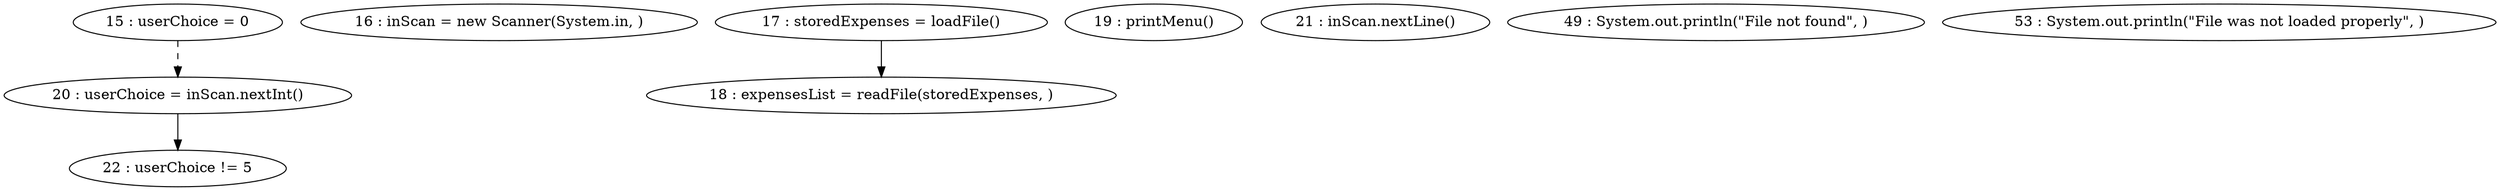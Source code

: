 digraph G {
"15 : userChoice = 0"
"15 : userChoice = 0" -> "20 : userChoice = inScan.nextInt()" [style=dashed]
"16 : inScan = new Scanner(System.in, )"
"17 : storedExpenses = loadFile()"
"17 : storedExpenses = loadFile()" -> "18 : expensesList = readFile(storedExpenses, )"
"18 : expensesList = readFile(storedExpenses, )"
"19 : printMenu()"
"20 : userChoice = inScan.nextInt()"
"20 : userChoice = inScan.nextInt()" -> "22 : userChoice != 5"
"21 : inScan.nextLine()"
"22 : userChoice != 5"
"49 : System.out.println(\"File not found\", )"
"53 : System.out.println(\"File was not loaded properly\", )"
}